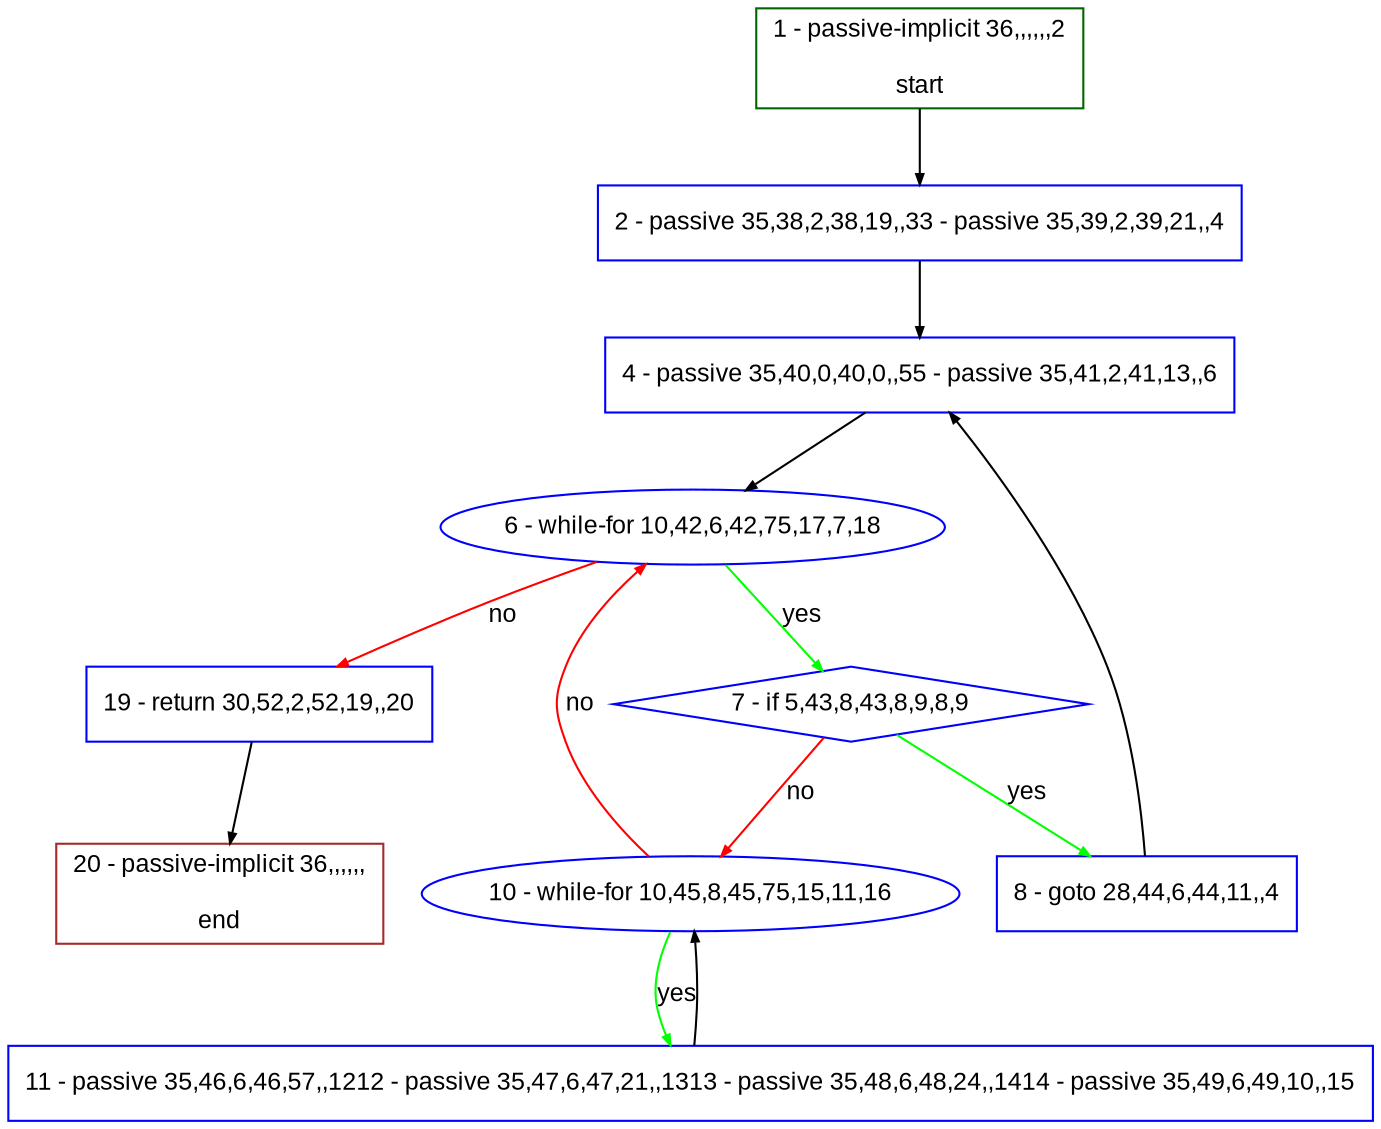 digraph "" {
  graph [pack="true", label="", fontsize="12", packmode="clust", fontname="Arial", fillcolor="#FFFFCC", bgcolor="white", style="rounded,filled", compound="true"];
  node [node_initialized="no", label="", color="grey", fontsize="12", fillcolor="white", fontname="Arial", style="filled", shape="rectangle", compound="true", fixedsize="false"];
  edge [fontcolor="black", arrowhead="normal", arrowtail="none", arrowsize="0.5", ltail="", label="", color="black", fontsize="12", lhead="", fontname="Arial", dir="forward", compound="true"];
  __N1 [label="2 - passive 35,38,2,38,19,,33 - passive 35,39,2,39,21,,4", color="#0000ff", fillcolor="#ffffff", style="filled", shape="box"];
  __N2 [label="1 - passive-implicit 36,,,,,,2\n\nstart", color="#006400", fillcolor="#ffffff", style="filled", shape="box"];
  __N3 [label="4 - passive 35,40,0,40,0,,55 - passive 35,41,2,41,13,,6", color="#0000ff", fillcolor="#ffffff", style="filled", shape="box"];
  __N4 [label="6 - while-for 10,42,6,42,75,17,7,18", color="#0000ff", fillcolor="#ffffff", style="filled", shape="oval"];
  __N5 [label="7 - if 5,43,8,43,8,9,8,9", color="#0000ff", fillcolor="#ffffff", style="filled", shape="diamond"];
  __N6 [label="19 - return 30,52,2,52,19,,20", color="#0000ff", fillcolor="#ffffff", style="filled", shape="box"];
  __N7 [label="8 - goto 28,44,6,44,11,,4", color="#0000ff", fillcolor="#ffffff", style="filled", shape="box"];
  __N8 [label="10 - while-for 10,45,8,45,75,15,11,16", color="#0000ff", fillcolor="#ffffff", style="filled", shape="oval"];
  __N9 [label="11 - passive 35,46,6,46,57,,1212 - passive 35,47,6,47,21,,1313 - passive 35,48,6,48,24,,1414 - passive 35,49,6,49,10,,15", color="#0000ff", fillcolor="#ffffff", style="filled", shape="box"];
  __N10 [label="20 - passive-implicit 36,,,,,,\n\nend", color="#a52a2a", fillcolor="#ffffff", style="filled", shape="box"];
  __N2 -> __N1 [arrowhead="normal", arrowtail="none", color="#000000", label="", dir="forward"];
  __N1 -> __N3 [arrowhead="normal", arrowtail="none", color="#000000", label="", dir="forward"];
  __N3 -> __N4 [arrowhead="normal", arrowtail="none", color="#000000", label="", dir="forward"];
  __N4 -> __N5 [arrowhead="normal", arrowtail="none", color="#00ff00", label="yes", dir="forward"];
  __N4 -> __N6 [arrowhead="normal", arrowtail="none", color="#ff0000", label="no", dir="forward"];
  __N5 -> __N7 [arrowhead="normal", arrowtail="none", color="#00ff00", label="yes", dir="forward"];
  __N5 -> __N8 [arrowhead="normal", arrowtail="none", color="#ff0000", label="no", dir="forward"];
  __N7 -> __N3 [arrowhead="normal", arrowtail="none", color="#000000", label="", dir="forward"];
  __N8 -> __N4 [arrowhead="normal", arrowtail="none", color="#ff0000", label="no", dir="forward"];
  __N8 -> __N9 [arrowhead="normal", arrowtail="none", color="#00ff00", label="yes", dir="forward"];
  __N9 -> __N8 [arrowhead="normal", arrowtail="none", color="#000000", label="", dir="forward"];
  __N6 -> __N10 [arrowhead="normal", arrowtail="none", color="#000000", label="", dir="forward"];
}
